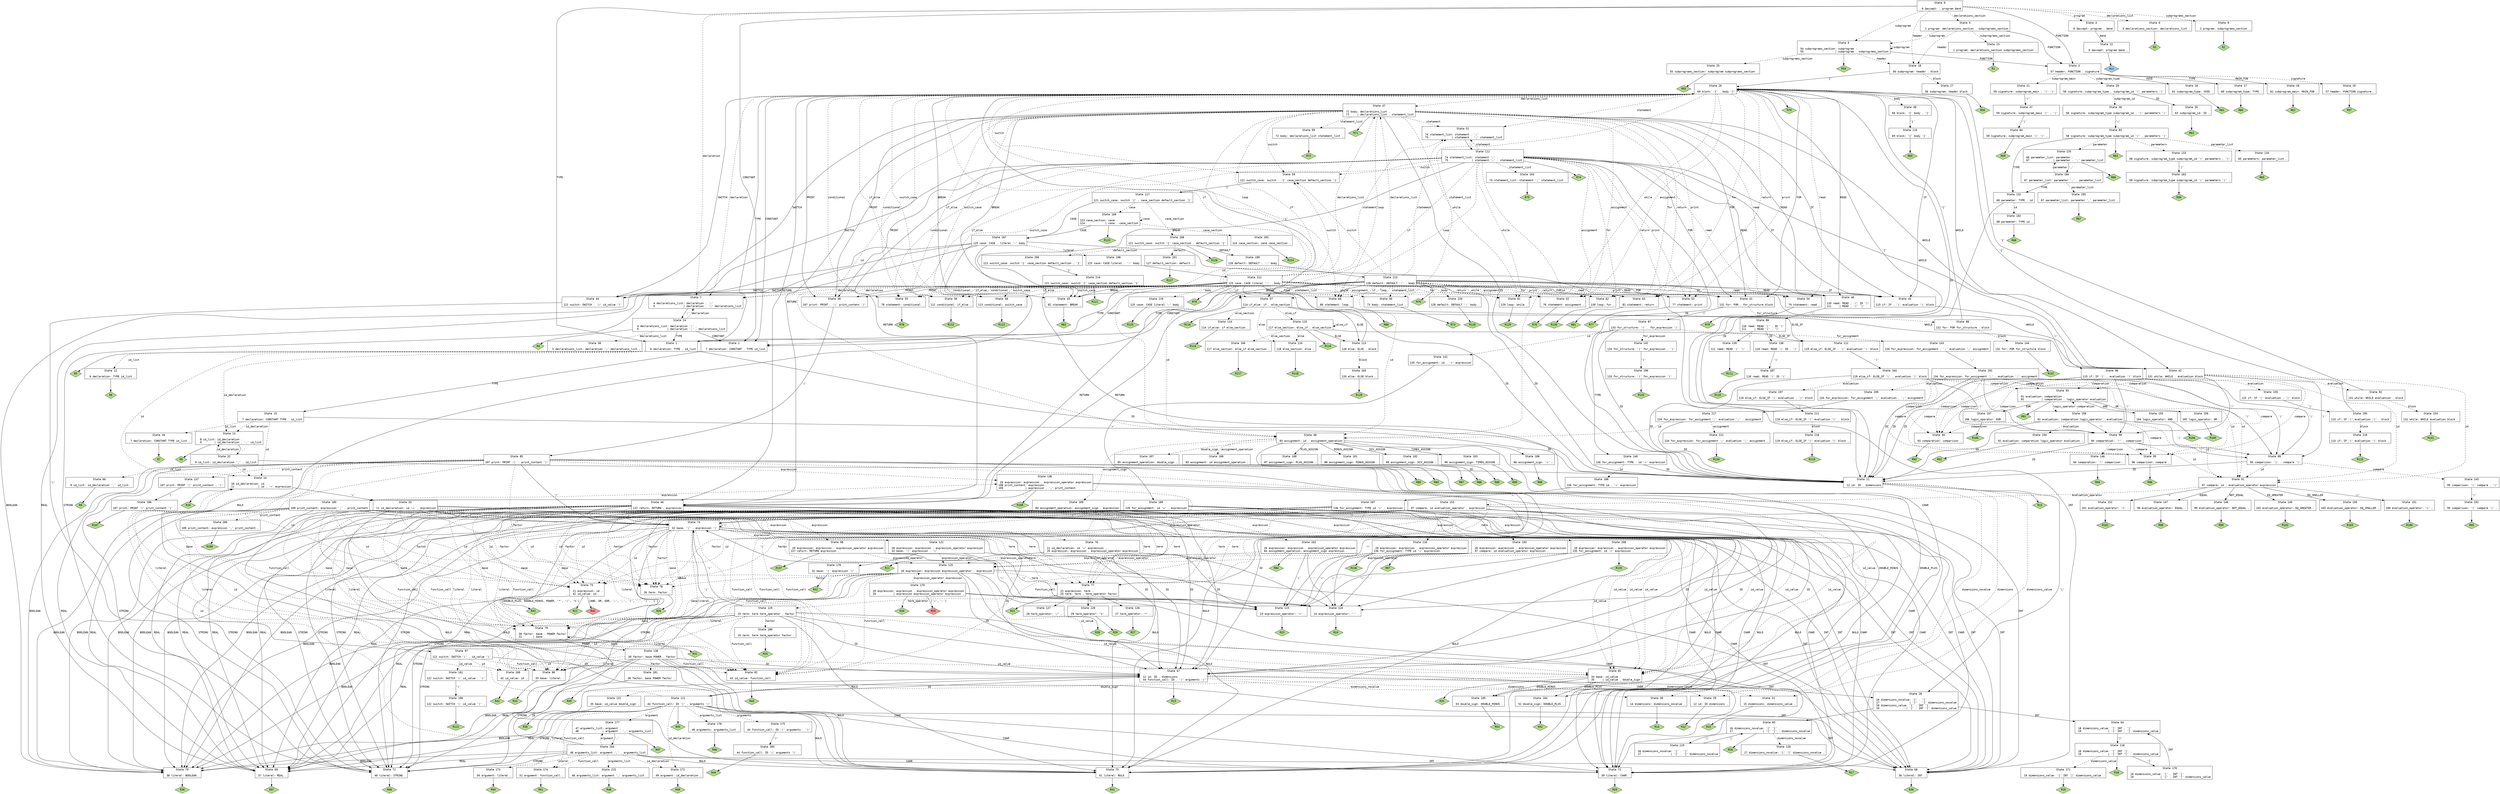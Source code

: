 // Generated by GNU Bison 3.5.1.
// Report bugs to <bug-bison@gnu.org>.
// Home page: <https://www.gnu.org/software/bison/>.

digraph "parser.y"
{
  node [fontname = courier, shape = box, colorscheme = paired6]
  edge [fontname = courier]

  0 [label="State 0\n\l  0 $accept: . program $end\l"]
  0 -> 1 [style=solid label="TYPE"]
  0 -> 2 [style=solid label="CONSTANT"]
  0 -> 3 [style=solid label="FUNCTION"]
  0 -> 4 [style=dashed label="program"]
  0 -> 5 [style=dashed label="declarations_section"]
  0 -> 6 [style=dashed label="declarations_list"]
  0 -> 7 [style=dashed label="declaration"]
  0 -> 8 [style=dashed label="subprograms_section"]
  0 -> 9 [style=dashed label="subprogram"]
  0 -> 10 [style=dashed label="header"]
  1 [label="State 1\n\l  6 declaration: TYPE . id_list\l"]
  1 -> 11 [style=solid label="ID"]
  1 -> 12 [style=dashed label="id_list"]
  1 -> 13 [style=dashed label="id_declaration"]
  1 -> 14 [style=dashed label="id"]
  2 [label="State 2\n\l  7 declaration: CONSTANT . TYPE id_list\l"]
  2 -> 15 [style=solid label="TYPE"]
  3 [label="State 3\n\l 57 header: FUNCTION . signature\l"]
  3 -> 16 [style=solid label="VOID"]
  3 -> 17 [style=solid label="TYPE"]
  3 -> 18 [style=solid label="MAIN_FUN"]
  3 -> 19 [style=dashed label="signature"]
  3 -> 20 [style=dashed label="subprogram_type"]
  3 -> 21 [style=dashed label="subprogram_main"]
  4 [label="State 4\n\l  0 $accept: program . $end\l"]
  4 -> 22 [style=solid label="$end"]
  5 [label="State 5\n\l  1 program: declarations_section . subprograms_section\l"]
  5 -> 3 [style=solid label="FUNCTION"]
  5 -> 23 [style=dashed label="subprograms_section"]
  5 -> 9 [style=dashed label="subprogram"]
  5 -> 10 [style=dashed label="header"]
  6 [label="State 6\n\l  3 declarations_section: declarations_list .\l"]
  6 -> "6R3" [style=solid]
 "6R3" [label="R3", fillcolor=3, shape=diamond, style=filled]
  7 [label="State 7\n\l  4 declarations_list: declaration . ';'\l  5                  | declaration . ';' declarations_list\l"]
  7 -> 24 [style=solid label="';'"]
  8 [label="State 8\n\l  2 program: subprograms_section .\l"]
  8 -> "8R2" [style=solid]
 "8R2" [label="R2", fillcolor=3, shape=diamond, style=filled]
  9 [label="State 9\n\l 54 subprograms_section: subprogram .\l 55                    | subprogram . subprograms_section\l"]
  9 -> 3 [style=solid label="FUNCTION"]
  9 -> 25 [style=dashed label="subprograms_section"]
  9 -> 9 [style=dashed label="subprogram"]
  9 -> 10 [style=dashed label="header"]
  9 -> "9R54" [style=solid]
 "9R54" [label="R54", fillcolor=3, shape=diamond, style=filled]
  10 [label="State 10\n\l 56 subprogram: header . block\l"]
  10 -> 26 [style=solid label="'{'"]
  10 -> 27 [style=dashed label="block"]
  11 [label="State 11\n\l 12 id: ID . dimensions\l"]
  11 -> 28 [style=solid label="'['"]
  11 -> 29 [style=dashed label="dimensions"]
  11 -> 30 [style=dashed label="dimensions_novalue"]
  11 -> 31 [style=dashed label="dimensions_value"]
  11 -> "11R13" [style=solid]
 "11R13" [label="R13", fillcolor=3, shape=diamond, style=filled]
  12 [label="State 12\n\l  6 declaration: TYPE id_list .\l"]
  12 -> "12R6" [style=solid]
 "12R6" [label="R6", fillcolor=3, shape=diamond, style=filled]
  13 [label="State 13\n\l  8 id_list: id_declaration .\l  9        | id_declaration . ',' id_list\l"]
  13 -> 32 [style=solid label="','"]
  13 -> "13R8" [style=solid]
 "13R8" [label="R8", fillcolor=3, shape=diamond, style=filled]
  14 [label="State 14\n\l 10 id_declaration: id .\l 11               | id . '=' expression\l"]
  14 -> 33 [style=solid label="'='"]
  14 -> "14R10" [style=solid]
 "14R10" [label="R10", fillcolor=3, shape=diamond, style=filled]
  15 [label="State 15\n\l  7 declaration: CONSTANT TYPE . id_list\l"]
  15 -> 11 [style=solid label="ID"]
  15 -> 34 [style=dashed label="id_list"]
  15 -> 13 [style=dashed label="id_declaration"]
  15 -> 14 [style=dashed label="id"]
  16 [label="State 16\n\l 61 subprogram_type: VOID .\l"]
  16 -> "16R61" [style=solid]
 "16R61" [label="R61", fillcolor=3, shape=diamond, style=filled]
  17 [label="State 17\n\l 60 subprogram_type: TYPE .\l"]
  17 -> "17R60" [style=solid]
 "17R60" [label="R60", fillcolor=3, shape=diamond, style=filled]
  18 [label="State 18\n\l 62 subprogram_main: MAIN_FUN .\l"]
  18 -> "18R62" [style=solid]
 "18R62" [label="R62", fillcolor=3, shape=diamond, style=filled]
  19 [label="State 19\n\l 57 header: FUNCTION signature .\l"]
  19 -> "19R57" [style=solid]
 "19R57" [label="R57", fillcolor=3, shape=diamond, style=filled]
  20 [label="State 20\n\l 58 signature: subprogram_type . subprogram_id '(' parameters ')'\l"]
  20 -> 35 [style=solid label="ID"]
  20 -> 36 [style=dashed label="subprogram_id"]
  21 [label="State 21\n\l 59 signature: subprogram_main . '(' ')'\l"]
  21 -> 37 [style=solid label="'('"]
  22 [label="State 22\n\l  0 $accept: program $end .\l"]
  22 -> "22R0" [style=solid]
 "22R0" [label="Acc", fillcolor=1, shape=diamond, style=filled]
  23 [label="State 23\n\l  1 program: declarations_section subprograms_section .\l"]
  23 -> "23R1" [style=solid]
 "23R1" [label="R1", fillcolor=3, shape=diamond, style=filled]
  24 [label="State 24\n\l  4 declarations_list: declaration ';' .\l  5                  | declaration ';' . declarations_list\l"]
  24 -> 1 [style=solid label="TYPE"]
  24 -> 2 [style=solid label="CONSTANT"]
  24 -> 38 [style=dashed label="declarations_list"]
  24 -> 7 [style=dashed label="declaration"]
  24 -> "24R4" [style=solid]
 "24R4" [label="R4", fillcolor=3, shape=diamond, style=filled]
  25 [label="State 25\n\l 55 subprograms_section: subprogram subprograms_section .\l"]
  25 -> "25R55" [style=solid]
 "25R55" [label="R55", fillcolor=3, shape=diamond, style=filled]
  26 [label="State 26\n\l 69 block: '{' . body '}'\l"]
  26 -> 11 [style=solid label="ID"]
  26 -> 1 [style=solid label="TYPE"]
  26 -> 39 [style=solid label="PRINT"]
  26 -> 40 [style=solid label="READ"]
  26 -> 2 [style=solid label="CONSTANT"]
  26 -> 41 [style=solid label="FOR"]
  26 -> 42 [style=solid label="WHILE"]
  26 -> 43 [style=solid label="IF"]
  26 -> 44 [style=solid label="SWITCH"]
  26 -> 45 [style=solid label="BREAK"]
  26 -> 46 [style=solid label="RETURN"]
  26 -> 47 [style=dashed label="declarations_list"]
  26 -> 7 [style=dashed label="declaration"]
  26 -> 48 [style=dashed label="id"]
  26 -> 49 [style=dashed label="body"]
  26 -> 50 [style=dashed label="statement_list"]
  26 -> 51 [style=dashed label="statement"]
  26 -> 52 [style=dashed label="assignment"]
  26 -> 53 [style=dashed label="print"]
  26 -> 54 [style=dashed label="read"]
  26 -> 55 [style=dashed label="conditional"]
  26 -> 56 [style=dashed label="if_else"]
  26 -> 57 [style=dashed label="if"]
  26 -> 58 [style=dashed label="switch_case"]
  26 -> 59 [style=dashed label="switch"]
  26 -> 60 [style=dashed label="loop"]
  26 -> 61 [style=dashed label="while"]
  26 -> 62 [style=dashed label="for"]
  26 -> 63 [style=dashed label="return"]
  26 -> "26R70" [style=solid]
 "26R70" [label="R70", fillcolor=3, shape=diamond, style=filled]
  27 [label="State 27\n\l 56 subprogram: header block .\l"]
  27 -> "27R56" [style=solid]
 "27R56" [label="R56", fillcolor=3, shape=diamond, style=filled]
  28 [label="State 28\n\l 16 dimensions_novalue: '[' . ']'\l 17                   | '[' . ']' dimensions_novalue\l 18 dimensions_value: '[' . INT ']'\l 19                 | '[' . INT ']' dimensions_value\l"]
  28 -> 64 [style=solid label="INT"]
  28 -> 65 [style=solid label="']'"]
  29 [label="State 29\n\l 12 id: ID dimensions .\l"]
  29 -> "29R12" [style=solid]
 "29R12" [label="R12", fillcolor=3, shape=diamond, style=filled]
  30 [label="State 30\n\l 14 dimensions: dimensions_novalue .\l"]
  30 -> "30R14" [style=solid]
 "30R14" [label="R14", fillcolor=3, shape=diamond, style=filled]
  31 [label="State 31\n\l 15 dimensions: dimensions_value .\l"]
  31 -> "31R15" [style=solid]
 "31R15" [label="R15", fillcolor=3, shape=diamond, style=filled]
  32 [label="State 32\n\l  9 id_list: id_declaration ',' . id_list\l"]
  32 -> 11 [style=solid label="ID"]
  32 -> 66 [style=dashed label="id_list"]
  32 -> 13 [style=dashed label="id_declaration"]
  32 -> 14 [style=dashed label="id"]
  33 [label="State 33\n\l 11 id_declaration: id '=' . expression\l"]
  33 -> 67 [style=solid label="ID"]
  33 -> 68 [style=solid label="INT"]
  33 -> 69 [style=solid label="REAL"]
  33 -> 70 [style=solid label="BOOLEAN"]
  33 -> 71 [style=solid label="CHAR"]
  33 -> 72 [style=solid label="STRING"]
  33 -> 73 [style=solid label="NULO"]
  33 -> 74 [style=solid label="'('"]
  33 -> 75 [style=dashed label="id"]
  33 -> 76 [style=dashed label="expression"]
  33 -> 77 [style=dashed label="term"]
  33 -> 78 [style=dashed label="factor"]
  33 -> 79 [style=dashed label="base"]
  33 -> 80 [style=dashed label="literal"]
  33 -> 81 [style=dashed label="id_value"]
  33 -> 82 [style=dashed label="function_call"]
  34 [label="State 34\n\l  7 declaration: CONSTANT TYPE id_list .\l"]
  34 -> "34R7" [style=solid]
 "34R7" [label="R7", fillcolor=3, shape=diamond, style=filled]
  35 [label="State 35\n\l 63 subprogram_id: ID .\l"]
  35 -> "35R63" [style=solid]
 "35R63" [label="R63", fillcolor=3, shape=diamond, style=filled]
  36 [label="State 36\n\l 58 signature: subprogram_type subprogram_id . '(' parameters ')'\l"]
  36 -> 83 [style=solid label="'('"]
  37 [label="State 37\n\l 59 signature: subprogram_main '(' . ')'\l"]
  37 -> 84 [style=solid label="')'"]
  38 [label="State 38\n\l  5 declarations_list: declaration ';' declarations_list .\l"]
  38 -> "38R5" [style=solid]
 "38R5" [label="R5", fillcolor=3, shape=diamond, style=filled]
  39 [label="State 39\n\l107 print: PRINT . '(' print_content ')'\l"]
  39 -> 85 [style=solid label="'('"]
  40 [label="State 40\n\l110 read: READ . '(' ID ')'\l111     | READ . '(' ')'\l"]
  40 -> 86 [style=solid label="'('"]
  41 [label="State 41\n\l132 for: FOR . for_structure block\l"]
  41 -> 87 [style=solid label="'('"]
  41 -> 88 [style=dashed label="for_structure"]
  42 [label="State 42\n\l131 while: WHILE . evaluation block\l"]
  42 -> 11 [style=solid label="ID"]
  42 -> 89 [style=solid label="'('"]
  42 -> 90 [style=solid label="'!'"]
  42 -> 91 [style=dashed label="id"]
  42 -> 92 [style=dashed label="evaluation"]
  42 -> 93 [style=dashed label="comparation"]
  42 -> 94 [style=dashed label="comparison"]
  42 -> 95 [style=dashed label="compare"]
  43 [label="State 43\n\l115 if: IF . '(' evaluation ')' block\l"]
  43 -> 96 [style=solid label="'('"]
  44 [label="State 44\n\l122 switch: SWITCH . '(' id_value ')'\l"]
  44 -> 97 [style=solid label="'('"]
  45 [label="State 45\n\l 82 statement: BREAK .\l"]
  45 -> "45R82" [style=solid]
 "45R82" [label="R82", fillcolor=3, shape=diamond, style=filled]
  46 [label="State 46\n\l137 return: RETURN . expression\l"]
  46 -> 67 [style=solid label="ID"]
  46 -> 68 [style=solid label="INT"]
  46 -> 69 [style=solid label="REAL"]
  46 -> 70 [style=solid label="BOOLEAN"]
  46 -> 71 [style=solid label="CHAR"]
  46 -> 72 [style=solid label="STRING"]
  46 -> 73 [style=solid label="NULO"]
  46 -> 74 [style=solid label="'('"]
  46 -> 75 [style=dashed label="id"]
  46 -> 98 [style=dashed label="expression"]
  46 -> 77 [style=dashed label="term"]
  46 -> 78 [style=dashed label="factor"]
  46 -> 79 [style=dashed label="base"]
  46 -> 80 [style=dashed label="literal"]
  46 -> 81 [style=dashed label="id_value"]
  46 -> 82 [style=dashed label="function_call"]
  47 [label="State 47\n\l 71 body: declarations_list .\l 72     | declarations_list . statement_list\l"]
  47 -> 11 [style=solid label="ID"]
  47 -> 39 [style=solid label="PRINT"]
  47 -> 40 [style=solid label="READ"]
  47 -> 41 [style=solid label="FOR"]
  47 -> 42 [style=solid label="WHILE"]
  47 -> 43 [style=solid label="IF"]
  47 -> 44 [style=solid label="SWITCH"]
  47 -> 45 [style=solid label="BREAK"]
  47 -> 46 [style=solid label="RETURN"]
  47 -> 48 [style=dashed label="id"]
  47 -> 99 [style=dashed label="statement_list"]
  47 -> 51 [style=dashed label="statement"]
  47 -> 52 [style=dashed label="assignment"]
  47 -> 53 [style=dashed label="print"]
  47 -> 54 [style=dashed label="read"]
  47 -> 55 [style=dashed label="conditional"]
  47 -> 56 [style=dashed label="if_else"]
  47 -> 57 [style=dashed label="if"]
  47 -> 58 [style=dashed label="switch_case"]
  47 -> 59 [style=dashed label="switch"]
  47 -> 60 [style=dashed label="loop"]
  47 -> 61 [style=dashed label="while"]
  47 -> 62 [style=dashed label="for"]
  47 -> 63 [style=dashed label="return"]
  47 -> "47R71" [style=solid]
 "47R71" [label="R71", fillcolor=3, shape=diamond, style=filled]
  48 [label="State 48\n\l 83 assignment: id . assignment_operation\l"]
  48 -> 100 [style=solid label="PLUS_ASSIGN"]
  48 -> 101 [style=solid label="MINUS_ASSIGN"]
  48 -> 102 [style=solid label="DIV_ASSIGN"]
  48 -> 103 [style=solid label="TIMES_ASSIGN"]
  48 -> 104 [style=solid label="DOUBLE_PLUS"]
  48 -> 105 [style=solid label="DOUBLE_MINUS"]
  48 -> 106 [style=solid label="'='"]
  48 -> 107 [style=dashed label="double_sign"]
  48 -> 108 [style=dashed label="assignment_operation"]
  48 -> 109 [style=dashed label="assignment_sign"]
  49 [label="State 49\n\l 69 block: '{' body . '}'\l"]
  49 -> 110 [style=solid label="'}'"]
  50 [label="State 50\n\l 73 body: statement_list .\l"]
  50 -> "50R73" [style=solid]
 "50R73" [label="R73", fillcolor=3, shape=diamond, style=filled]
  51 [label="State 51\n\l 74 statement_list: statement . ';'\l 75               | statement . ';' statement_list\l"]
  51 -> 111 [style=solid label="';'"]
  52 [label="State 52\n\l 76 statement: assignment .\l"]
  52 -> "52R76" [style=solid]
 "52R76" [label="R76", fillcolor=3, shape=diamond, style=filled]
  53 [label="State 53\n\l 77 statement: print .\l"]
  53 -> "53R77" [style=solid]
 "53R77" [label="R77", fillcolor=3, shape=diamond, style=filled]
  54 [label="State 54\n\l 79 statement: read .\l"]
  54 -> "54R79" [style=solid]
 "54R79" [label="R79", fillcolor=3, shape=diamond, style=filled]
  55 [label="State 55\n\l 78 statement: conditional .\l"]
  55 -> "55R78" [style=solid]
 "55R78" [label="R78", fillcolor=3, shape=diamond, style=filled]
  56 [label="State 56\n\l112 conditional: if_else .\l"]
  56 -> "56R112" [style=solid]
 "56R112" [label="R112", fillcolor=3, shape=diamond, style=filled]
  57 [label="State 57\n\l114 if_else: if . else_section\l"]
  57 -> 112 [style=solid label="ELSE_IF"]
  57 -> 113 [style=solid label="ELSE"]
  57 -> 114 [style=dashed label="else_section"]
  57 -> 115 [style=dashed label="else_if"]
  57 -> 116 [style=dashed label="else"]
  57 -> "57R116" [style=solid]
 "57R116" [label="R116", fillcolor=3, shape=diamond, style=filled]
  58 [label="State 58\n\l113 conditional: switch_case .\l"]
  58 -> "58R113" [style=solid]
 "58R113" [label="R113", fillcolor=3, shape=diamond, style=filled]
  59 [label="State 59\n\l121 switch_case: switch . '{' case_section default_section '}'\l"]
  59 -> 117 [style=solid label="'{'"]
  60 [label="State 60\n\l 80 statement: loop .\l"]
  60 -> "60R80" [style=solid]
 "60R80" [label="R80", fillcolor=3, shape=diamond, style=filled]
  61 [label="State 61\n\l129 loop: while .\l"]
  61 -> "61R129" [style=solid]
 "61R129" [label="R129", fillcolor=3, shape=diamond, style=filled]
  62 [label="State 62\n\l130 loop: for .\l"]
  62 -> "62R130" [style=solid]
 "62R130" [label="R130", fillcolor=3, shape=diamond, style=filled]
  63 [label="State 63\n\l 81 statement: return .\l"]
  63 -> "63R81" [style=solid]
 "63R81" [label="R81", fillcolor=3, shape=diamond, style=filled]
  64 [label="State 64\n\l 18 dimensions_value: '[' INT . ']'\l 19                 | '[' INT . ']' dimensions_value\l"]
  64 -> 118 [style=solid label="']'"]
  65 [label="State 65\n\l 16 dimensions_novalue: '[' ']' .\l 17                   | '[' ']' . dimensions_novalue\l"]
  65 -> 119 [style=solid label="'['"]
  65 -> 120 [style=dashed label="dimensions_novalue"]
  65 -> "65R16" [style=solid]
 "65R16" [label="R16", fillcolor=3, shape=diamond, style=filled]
  66 [label="State 66\n\l  9 id_list: id_declaration ',' id_list .\l"]
  66 -> "66R9" [style=solid]
 "66R9" [label="R9", fillcolor=3, shape=diamond, style=filled]
  67 [label="State 67\n\l 12 id: ID . dimensions\l 44 function_call: ID . '(' arguments ')'\l"]
  67 -> 28 [style=solid label="'['"]
  67 -> 121 [style=solid label="'('"]
  67 -> 29 [style=dashed label="dimensions"]
  67 -> 30 [style=dashed label="dimensions_novalue"]
  67 -> 31 [style=dashed label="dimensions_value"]
  67 -> "67R13" [style=solid]
 "67R13" [label="R13", fillcolor=3, shape=diamond, style=filled]
  68 [label="State 68\n\l 36 literal: INT .\l"]
  68 -> "68R36" [style=solid]
 "68R36" [label="R36", fillcolor=3, shape=diamond, style=filled]
  69 [label="State 69\n\l 37 literal: REAL .\l"]
  69 -> "69R37" [style=solid]
 "69R37" [label="R37", fillcolor=3, shape=diamond, style=filled]
  70 [label="State 70\n\l 38 literal: BOOLEAN .\l"]
  70 -> "70R38" [style=solid]
 "70R38" [label="R38", fillcolor=3, shape=diamond, style=filled]
  71 [label="State 71\n\l 39 literal: CHAR .\l"]
  71 -> "71R39" [style=solid]
 "71R39" [label="R39", fillcolor=3, shape=diamond, style=filled]
  72 [label="State 72\n\l 40 literal: STRING .\l"]
  72 -> "72R40" [style=solid]
 "72R40" [label="R40", fillcolor=3, shape=diamond, style=filled]
  73 [label="State 73\n\l 41 literal: NULO .\l"]
  73 -> "73R41" [style=solid]
 "73R41" [label="R41", fillcolor=3, shape=diamond, style=filled]
  74 [label="State 74\n\l 32 base: '(' . expression ')'\l"]
  74 -> 67 [style=solid label="ID"]
  74 -> 68 [style=solid label="INT"]
  74 -> 69 [style=solid label="REAL"]
  74 -> 70 [style=solid label="BOOLEAN"]
  74 -> 71 [style=solid label="CHAR"]
  74 -> 72 [style=solid label="STRING"]
  74 -> 73 [style=solid label="NULO"]
  74 -> 74 [style=solid label="'('"]
  74 -> 75 [style=dashed label="id"]
  74 -> 122 [style=dashed label="expression"]
  74 -> 77 [style=dashed label="term"]
  74 -> 78 [style=dashed label="factor"]
  74 -> 79 [style=dashed label="base"]
  74 -> 80 [style=dashed label="literal"]
  74 -> 81 [style=dashed label="id_value"]
  74 -> 82 [style=dashed label="function_call"]
  75 [label="State 75\n\l 21 expression: id .\l 42 id_value: id .\l"]
  75 -> "75R21" [style=solid]
 "75R21" [label="R21", fillcolor=3, shape=diamond, style=filled]
  75 -> "75R42d" [label="[AND, OR, EOR, ';', ',', '+', '-', ')', '{']", style=solid]
 "75R42d" [label="R42", fillcolor=5, shape=diamond, style=filled]
  75 -> "75R42" [label="[DOUBLE_PLUS, DOUBLE_MINUS, POWER, '*', '/', '%']", style=solid]
 "75R42" [label="R42", fillcolor=3, shape=diamond, style=filled]
  76 [label="State 76\n\l 11 id_declaration: id '=' expression .\l 20 expression: expression . expression_operator expression\l"]
  76 -> 123 [style=solid label="'+'"]
  76 -> 124 [style=solid label="'-'"]
  76 -> 125 [style=dashed label="expression_operator"]
  76 -> "76R11" [style=solid]
 "76R11" [label="R11", fillcolor=3, shape=diamond, style=filled]
  77 [label="State 77\n\l 22 expression: term .\l 25 term: term . term_operator factor\l"]
  77 -> 126 [style=solid label="'*'"]
  77 -> 127 [style=solid label="'/'"]
  77 -> 128 [style=solid label="'%'"]
  77 -> 129 [style=dashed label="term_operator"]
  77 -> "77R22" [style=solid]
 "77R22" [label="R22", fillcolor=3, shape=diamond, style=filled]
  78 [label="State 78\n\l 26 term: factor .\l"]
  78 -> "78R26" [style=solid]
 "78R26" [label="R26", fillcolor=3, shape=diamond, style=filled]
  79 [label="State 79\n\l 30 factor: base . POWER factor\l 31       | base .\l"]
  79 -> 130 [style=solid label="POWER"]
  79 -> "79R31" [style=solid]
 "79R31" [label="R31", fillcolor=3, shape=diamond, style=filled]
  80 [label="State 80\n\l 33 base: literal .\l"]
  80 -> "80R33" [style=solid]
 "80R33" [label="R33", fillcolor=3, shape=diamond, style=filled]
  81 [label="State 81\n\l 34 base: id_value .\l 35     | id_value . double_sign\l"]
  81 -> 104 [style=solid label="DOUBLE_PLUS"]
  81 -> 105 [style=solid label="DOUBLE_MINUS"]
  81 -> 131 [style=dashed label="double_sign"]
  81 -> "81R34" [style=solid]
 "81R34" [label="R34", fillcolor=3, shape=diamond, style=filled]
  82 [label="State 82\n\l 43 id_value: function_call .\l"]
  82 -> "82R43" [style=solid]
 "82R43" [label="R43", fillcolor=3, shape=diamond, style=filled]
  83 [label="State 83\n\l 58 signature: subprogram_type subprogram_id '(' . parameters ')'\l"]
  83 -> 132 [style=solid label="TYPE"]
  83 -> 133 [style=dashed label="parameters"]
  83 -> 134 [style=dashed label="parameter_list"]
  83 -> 135 [style=dashed label="parameter"]
  83 -> "83R64" [style=solid]
 "83R64" [label="R64", fillcolor=3, shape=diamond, style=filled]
  84 [label="State 84\n\l 59 signature: subprogram_main '(' ')' .\l"]
  84 -> "84R59" [style=solid]
 "84R59" [label="R59", fillcolor=3, shape=diamond, style=filled]
  85 [label="State 85\n\l107 print: PRINT '(' . print_content ')'\l"]
  85 -> 67 [style=solid label="ID"]
  85 -> 68 [style=solid label="INT"]
  85 -> 69 [style=solid label="REAL"]
  85 -> 70 [style=solid label="BOOLEAN"]
  85 -> 71 [style=solid label="CHAR"]
  85 -> 72 [style=solid label="STRING"]
  85 -> 73 [style=solid label="NULO"]
  85 -> 74 [style=solid label="'('"]
  85 -> 75 [style=dashed label="id"]
  85 -> 136 [style=dashed label="expression"]
  85 -> 77 [style=dashed label="term"]
  85 -> 78 [style=dashed label="factor"]
  85 -> 79 [style=dashed label="base"]
  85 -> 80 [style=dashed label="literal"]
  85 -> 81 [style=dashed label="id_value"]
  85 -> 82 [style=dashed label="function_call"]
  85 -> 137 [style=dashed label="print_content"]
  86 [label="State 86\n\l110 read: READ '(' . ID ')'\l111     | READ '(' . ')'\l"]
  86 -> 138 [style=solid label="ID"]
  86 -> 139 [style=solid label="')'"]
  87 [label="State 87\n\l133 for_structure: '(' . for_expression ')'\l"]
  87 -> 11 [style=solid label="ID"]
  87 -> 140 [style=solid label="TYPE"]
  87 -> 141 [style=dashed label="id"]
  87 -> 142 [style=dashed label="for_expression"]
  87 -> 143 [style=dashed label="for_assignment"]
  88 [label="State 88\n\l132 for: FOR for_structure . block\l"]
  88 -> 26 [style=solid label="'{'"]
  88 -> 144 [style=dashed label="block"]
  89 [label="State 89\n\l 95 comparison: '(' . compare ')'\l"]
  89 -> 11 [style=solid label="ID"]
  89 -> 91 [style=dashed label="id"]
  89 -> 145 [style=dashed label="compare"]
  90 [label="State 90\n\l 94 comparation: '!' . comparison\l"]
  90 -> 11 [style=solid label="ID"]
  90 -> 89 [style=solid label="'('"]
  90 -> 91 [style=dashed label="id"]
  90 -> 146 [style=dashed label="comparison"]
  90 -> 95 [style=dashed label="compare"]
  91 [label="State 91\n\l 97 compare: id . evaluation_operator expression\l"]
  91 -> 147 [style=solid label="EQUAL"]
  91 -> 148 [style=solid label="NOT_EQUAL"]
  91 -> 149 [style=solid label="EQ_GREATER"]
  91 -> 150 [style=solid label="EQ_SMALLER"]
  91 -> 151 [style=solid label="'>'"]
  91 -> 152 [style=solid label="'<'"]
  91 -> 153 [style=dashed label="evaluation_operator"]
  92 [label="State 92\n\l131 while: WHILE evaluation . block\l"]
  92 -> 26 [style=solid label="'{'"]
  92 -> 154 [style=dashed label="block"]
  93 [label="State 93\n\l 91 evaluation: comparation .\l 92           | comparation . logic_operator evaluation\l"]
  93 -> 155 [style=solid label="AND"]
  93 -> 156 [style=solid label="OR"]
  93 -> 157 [style=solid label="EOR"]
  93 -> 158 [style=dashed label="logic_operator"]
  93 -> "93R91" [style=solid]
 "93R91" [label="R91", fillcolor=3, shape=diamond, style=filled]
  94 [label="State 94\n\l 93 comparation: comparison .\l"]
  94 -> "94R93" [style=solid]
 "94R93" [label="R93", fillcolor=3, shape=diamond, style=filled]
  95 [label="State 95\n\l 96 comparison: compare .\l"]
  95 -> "95R96" [style=solid]
 "95R96" [label="R96", fillcolor=3, shape=diamond, style=filled]
  96 [label="State 96\n\l115 if: IF '(' . evaluation ')' block\l"]
  96 -> 11 [style=solid label="ID"]
  96 -> 89 [style=solid label="'('"]
  96 -> 90 [style=solid label="'!'"]
  96 -> 91 [style=dashed label="id"]
  96 -> 159 [style=dashed label="evaluation"]
  96 -> 93 [style=dashed label="comparation"]
  96 -> 94 [style=dashed label="comparison"]
  96 -> 95 [style=dashed label="compare"]
  97 [label="State 97\n\l122 switch: SWITCH '(' . id_value ')'\l"]
  97 -> 67 [style=solid label="ID"]
  97 -> 160 [style=dashed label="id"]
  97 -> 161 [style=dashed label="id_value"]
  97 -> 82 [style=dashed label="function_call"]
  98 [label="State 98\n\l 20 expression: expression . expression_operator expression\l137 return: RETURN expression .\l"]
  98 -> 123 [style=solid label="'+'"]
  98 -> 124 [style=solid label="'-'"]
  98 -> 125 [style=dashed label="expression_operator"]
  98 -> "98R137" [style=solid]
 "98R137" [label="R137", fillcolor=3, shape=diamond, style=filled]
  99 [label="State 99\n\l 72 body: declarations_list statement_list .\l"]
  99 -> "99R72" [style=solid]
 "99R72" [label="R72", fillcolor=3, shape=diamond, style=filled]
  100 [label="State 100\n\l 87 assignment_sign: PLUS_ASSIGN .\l"]
  100 -> "100R87" [style=solid]
 "100R87" [label="R87", fillcolor=3, shape=diamond, style=filled]
  101 [label="State 101\n\l 88 assignment_sign: MINUS_ASSIGN .\l"]
  101 -> "101R88" [style=solid]
 "101R88" [label="R88", fillcolor=3, shape=diamond, style=filled]
  102 [label="State 102\n\l 89 assignment_sign: DIV_ASSIGN .\l"]
  102 -> "102R89" [style=solid]
 "102R89" [label="R89", fillcolor=3, shape=diamond, style=filled]
  103 [label="State 103\n\l 90 assignment_sign: TIMES_ASSIGN .\l"]
  103 -> "103R90" [style=solid]
 "103R90" [label="R90", fillcolor=3, shape=diamond, style=filled]
  104 [label="State 104\n\l 52 double_sign: DOUBLE_PLUS .\l"]
  104 -> "104R52" [style=solid]
 "104R52" [label="R52", fillcolor=3, shape=diamond, style=filled]
  105 [label="State 105\n\l 53 double_sign: DOUBLE_MINUS .\l"]
  105 -> "105R53" [style=solid]
 "105R53" [label="R53", fillcolor=3, shape=diamond, style=filled]
  106 [label="State 106\n\l 86 assignment_sign: '=' .\l"]
  106 -> "106R86" [style=solid]
 "106R86" [label="R86", fillcolor=3, shape=diamond, style=filled]
  107 [label="State 107\n\l 85 assignment_operation: double_sign .\l"]
  107 -> "107R85" [style=solid]
 "107R85" [label="R85", fillcolor=3, shape=diamond, style=filled]
  108 [label="State 108\n\l 83 assignment: id assignment_operation .\l"]
  108 -> "108R83" [style=solid]
 "108R83" [label="R83", fillcolor=3, shape=diamond, style=filled]
  109 [label="State 109\n\l 84 assignment_operation: assignment_sign . expression\l"]
  109 -> 67 [style=solid label="ID"]
  109 -> 68 [style=solid label="INT"]
  109 -> 69 [style=solid label="REAL"]
  109 -> 70 [style=solid label="BOOLEAN"]
  109 -> 71 [style=solid label="CHAR"]
  109 -> 72 [style=solid label="STRING"]
  109 -> 73 [style=solid label="NULO"]
  109 -> 74 [style=solid label="'('"]
  109 -> 75 [style=dashed label="id"]
  109 -> 162 [style=dashed label="expression"]
  109 -> 77 [style=dashed label="term"]
  109 -> 78 [style=dashed label="factor"]
  109 -> 79 [style=dashed label="base"]
  109 -> 80 [style=dashed label="literal"]
  109 -> 81 [style=dashed label="id_value"]
  109 -> 82 [style=dashed label="function_call"]
  110 [label="State 110\n\l 69 block: '{' body '}' .\l"]
  110 -> "110R69" [style=solid]
 "110R69" [label="R69", fillcolor=3, shape=diamond, style=filled]
  111 [label="State 111\n\l 74 statement_list: statement ';' .\l 75               | statement ';' . statement_list\l"]
  111 -> 11 [style=solid label="ID"]
  111 -> 39 [style=solid label="PRINT"]
  111 -> 40 [style=solid label="READ"]
  111 -> 41 [style=solid label="FOR"]
  111 -> 42 [style=solid label="WHILE"]
  111 -> 43 [style=solid label="IF"]
  111 -> 44 [style=solid label="SWITCH"]
  111 -> 45 [style=solid label="BREAK"]
  111 -> 46 [style=solid label="RETURN"]
  111 -> 48 [style=dashed label="id"]
  111 -> 163 [style=dashed label="statement_list"]
  111 -> 51 [style=dashed label="statement"]
  111 -> 52 [style=dashed label="assignment"]
  111 -> 53 [style=dashed label="print"]
  111 -> 54 [style=dashed label="read"]
  111 -> 55 [style=dashed label="conditional"]
  111 -> 56 [style=dashed label="if_else"]
  111 -> 57 [style=dashed label="if"]
  111 -> 58 [style=dashed label="switch_case"]
  111 -> 59 [style=dashed label="switch"]
  111 -> 60 [style=dashed label="loop"]
  111 -> 61 [style=dashed label="while"]
  111 -> 62 [style=dashed label="for"]
  111 -> 63 [style=dashed label="return"]
  111 -> "111R74" [style=solid]
 "111R74" [label="R74", fillcolor=3, shape=diamond, style=filled]
  112 [label="State 112\n\l119 else_if: ELSE_IF . '(' evaluation ')' block\l"]
  112 -> 164 [style=solid label="'('"]
  113 [label="State 113\n\l120 else: ELSE . block\l"]
  113 -> 26 [style=solid label="'{'"]
  113 -> 165 [style=dashed label="block"]
  114 [label="State 114\n\l114 if_else: if else_section .\l"]
  114 -> "114R114" [style=solid]
 "114R114" [label="R114", fillcolor=3, shape=diamond, style=filled]
  115 [label="State 115\n\l117 else_section: else_if . else_section\l"]
  115 -> 112 [style=solid label="ELSE_IF"]
  115 -> 113 [style=solid label="ELSE"]
  115 -> 166 [style=dashed label="else_section"]
  115 -> 115 [style=dashed label="else_if"]
  115 -> 116 [style=dashed label="else"]
  115 -> "115R116" [style=solid]
 "115R116" [label="R116", fillcolor=3, shape=diamond, style=filled]
  116 [label="State 116\n\l118 else_section: else .\l"]
  116 -> "116R118" [style=solid]
 "116R118" [label="R118", fillcolor=3, shape=diamond, style=filled]
  117 [label="State 117\n\l121 switch_case: switch '{' . case_section default_section '}'\l"]
  117 -> 167 [style=solid label="CASE"]
  117 -> 168 [style=dashed label="case_section"]
  117 -> 169 [style=dashed label="case"]
  118 [label="State 118\n\l 18 dimensions_value: '[' INT ']' .\l 19                 | '[' INT ']' . dimensions_value\l"]
  118 -> 170 [style=solid label="'['"]
  118 -> 171 [style=dashed label="dimensions_value"]
  118 -> "118R18" [style=solid]
 "118R18" [label="R18", fillcolor=3, shape=diamond, style=filled]
  119 [label="State 119\n\l 16 dimensions_novalue: '[' . ']'\l 17                   | '[' . ']' dimensions_novalue\l"]
  119 -> 65 [style=solid label="']'"]
  120 [label="State 120\n\l 17 dimensions_novalue: '[' ']' dimensions_novalue .\l"]
  120 -> "120R17" [style=solid]
 "120R17" [label="R17", fillcolor=3, shape=diamond, style=filled]
  121 [label="State 121\n\l 44 function_call: ID '(' . arguments ')'\l"]
  121 -> 67 [style=solid label="ID"]
  121 -> 68 [style=solid label="INT"]
  121 -> 69 [style=solid label="REAL"]
  121 -> 70 [style=solid label="BOOLEAN"]
  121 -> 71 [style=solid label="CHAR"]
  121 -> 72 [style=solid label="STRING"]
  121 -> 73 [style=solid label="NULO"]
  121 -> 172 [style=dashed label="id_declaration"]
  121 -> 14 [style=dashed label="id"]
  121 -> 173 [style=dashed label="literal"]
  121 -> 174 [style=dashed label="function_call"]
  121 -> 175 [style=dashed label="arguments"]
  121 -> 176 [style=dashed label="arguments_list"]
  121 -> 177 [style=dashed label="argument"]
  121 -> "121R45" [style=solid]
 "121R45" [label="R45", fillcolor=3, shape=diamond, style=filled]
  122 [label="State 122\n\l 20 expression: expression . expression_operator expression\l 32 base: '(' expression . ')'\l"]
  122 -> 123 [style=solid label="'+'"]
  122 -> 124 [style=solid label="'-'"]
  122 -> 178 [style=solid label="')'"]
  122 -> 125 [style=dashed label="expression_operator"]
  123 [label="State 123\n\l 23 expression_operator: '+' .\l"]
  123 -> "123R23" [style=solid]
 "123R23" [label="R23", fillcolor=3, shape=diamond, style=filled]
  124 [label="State 124\n\l 24 expression_operator: '-' .\l"]
  124 -> "124R24" [style=solid]
 "124R24" [label="R24", fillcolor=3, shape=diamond, style=filled]
  125 [label="State 125\n\l 20 expression: expression expression_operator . expression\l"]
  125 -> 67 [style=solid label="ID"]
  125 -> 68 [style=solid label="INT"]
  125 -> 69 [style=solid label="REAL"]
  125 -> 70 [style=solid label="BOOLEAN"]
  125 -> 71 [style=solid label="CHAR"]
  125 -> 72 [style=solid label="STRING"]
  125 -> 73 [style=solid label="NULO"]
  125 -> 74 [style=solid label="'('"]
  125 -> 75 [style=dashed label="id"]
  125 -> 179 [style=dashed label="expression"]
  125 -> 77 [style=dashed label="term"]
  125 -> 78 [style=dashed label="factor"]
  125 -> 79 [style=dashed label="base"]
  125 -> 80 [style=dashed label="literal"]
  125 -> 81 [style=dashed label="id_value"]
  125 -> 82 [style=dashed label="function_call"]
  126 [label="State 126\n\l 27 term_operator: '*' .\l"]
  126 -> "126R27" [style=solid]
 "126R27" [label="R27", fillcolor=3, shape=diamond, style=filled]
  127 [label="State 127\n\l 28 term_operator: '/' .\l"]
  127 -> "127R28" [style=solid]
 "127R28" [label="R28", fillcolor=3, shape=diamond, style=filled]
  128 [label="State 128\n\l 29 term_operator: '%' .\l"]
  128 -> "128R29" [style=solid]
 "128R29" [label="R29", fillcolor=3, shape=diamond, style=filled]
  129 [label="State 129\n\l 25 term: term term_operator . factor\l"]
  129 -> 67 [style=solid label="ID"]
  129 -> 68 [style=solid label="INT"]
  129 -> 69 [style=solid label="REAL"]
  129 -> 70 [style=solid label="BOOLEAN"]
  129 -> 71 [style=solid label="CHAR"]
  129 -> 72 [style=solid label="STRING"]
  129 -> 73 [style=solid label="NULO"]
  129 -> 74 [style=solid label="'('"]
  129 -> 160 [style=dashed label="id"]
  129 -> 180 [style=dashed label="factor"]
  129 -> 79 [style=dashed label="base"]
  129 -> 80 [style=dashed label="literal"]
  129 -> 81 [style=dashed label="id_value"]
  129 -> 82 [style=dashed label="function_call"]
  130 [label="State 130\n\l 30 factor: base POWER . factor\l"]
  130 -> 67 [style=solid label="ID"]
  130 -> 68 [style=solid label="INT"]
  130 -> 69 [style=solid label="REAL"]
  130 -> 70 [style=solid label="BOOLEAN"]
  130 -> 71 [style=solid label="CHAR"]
  130 -> 72 [style=solid label="STRING"]
  130 -> 73 [style=solid label="NULO"]
  130 -> 74 [style=solid label="'('"]
  130 -> 160 [style=dashed label="id"]
  130 -> 181 [style=dashed label="factor"]
  130 -> 79 [style=dashed label="base"]
  130 -> 80 [style=dashed label="literal"]
  130 -> 81 [style=dashed label="id_value"]
  130 -> 82 [style=dashed label="function_call"]
  131 [label="State 131\n\l 35 base: id_value double_sign .\l"]
  131 -> "131R35" [style=solid]
 "131R35" [label="R35", fillcolor=3, shape=diamond, style=filled]
  132 [label="State 132\n\l 68 parameter: TYPE . id\l"]
  132 -> 11 [style=solid label="ID"]
  132 -> 182 [style=dashed label="id"]
  133 [label="State 133\n\l 58 signature: subprogram_type subprogram_id '(' parameters . ')'\l"]
  133 -> 183 [style=solid label="')'"]
  134 [label="State 134\n\l 65 parameters: parameter_list .\l"]
  134 -> "134R65" [style=solid]
 "134R65" [label="R65", fillcolor=3, shape=diamond, style=filled]
  135 [label="State 135\n\l 66 parameter_list: parameter .\l 67               | parameter . ',' parameter_list\l"]
  135 -> 184 [style=solid label="','"]
  135 -> "135R66" [style=solid]
 "135R66" [label="R66", fillcolor=3, shape=diamond, style=filled]
  136 [label="State 136\n\l 20 expression: expression . expression_operator expression\l108 print_content: expression .\l109              | expression . ',' print_content\l"]
  136 -> 185 [style=solid label="','"]
  136 -> 123 [style=solid label="'+'"]
  136 -> 124 [style=solid label="'-'"]
  136 -> 125 [style=dashed label="expression_operator"]
  136 -> "136R108" [style=solid]
 "136R108" [label="R108", fillcolor=3, shape=diamond, style=filled]
  137 [label="State 137\n\l107 print: PRINT '(' print_content . ')'\l"]
  137 -> 186 [style=solid label="')'"]
  138 [label="State 138\n\l110 read: READ '(' ID . ')'\l"]
  138 -> 187 [style=solid label="')'"]
  139 [label="State 139\n\l111 read: READ '(' ')' .\l"]
  139 -> "139R111" [style=solid]
 "139R111" [label="R111", fillcolor=3, shape=diamond, style=filled]
  140 [label="State 140\n\l136 for_assignment: TYPE . id '=' expression\l"]
  140 -> 11 [style=solid label="ID"]
  140 -> 188 [style=dashed label="id"]
  141 [label="State 141\n\l135 for_assignment: id . '=' expression\l"]
  141 -> 189 [style=solid label="'='"]
  142 [label="State 142\n\l133 for_structure: '(' for_expression . ')'\l"]
  142 -> 190 [style=solid label="')'"]
  143 [label="State 143\n\l134 for_expression: for_assignment . ';' evaluation ';' assignment\l"]
  143 -> 191 [style=solid label="';'"]
  144 [label="State 144\n\l132 for: FOR for_structure block .\l"]
  144 -> "144R132" [style=solid]
 "144R132" [label="R132", fillcolor=3, shape=diamond, style=filled]
  145 [label="State 145\n\l 95 comparison: '(' compare . ')'\l"]
  145 -> 192 [style=solid label="')'"]
  146 [label="State 146\n\l 94 comparation: '!' comparison .\l"]
  146 -> "146R94" [style=solid]
 "146R94" [label="R94", fillcolor=3, shape=diamond, style=filled]
  147 [label="State 147\n\l 98 evaluation_operator: EQUAL .\l"]
  147 -> "147R98" [style=solid]
 "147R98" [label="R98", fillcolor=3, shape=diamond, style=filled]
  148 [label="State 148\n\l 99 evaluation_operator: NOT_EQUAL .\l"]
  148 -> "148R99" [style=solid]
 "148R99" [label="R99", fillcolor=3, shape=diamond, style=filled]
  149 [label="State 149\n\l102 evaluation_operator: EQ_GREATER .\l"]
  149 -> "149R102" [style=solid]
 "149R102" [label="R102", fillcolor=3, shape=diamond, style=filled]
  150 [label="State 150\n\l103 evaluation_operator: EQ_SMALLER .\l"]
  150 -> "150R103" [style=solid]
 "150R103" [label="R103", fillcolor=3, shape=diamond, style=filled]
  151 [label="State 151\n\l100 evaluation_operator: '>' .\l"]
  151 -> "151R100" [style=solid]
 "151R100" [label="R100", fillcolor=3, shape=diamond, style=filled]
  152 [label="State 152\n\l101 evaluation_operator: '<' .\l"]
  152 -> "152R101" [style=solid]
 "152R101" [label="R101", fillcolor=3, shape=diamond, style=filled]
  153 [label="State 153\n\l 97 compare: id evaluation_operator . expression\l"]
  153 -> 67 [style=solid label="ID"]
  153 -> 68 [style=solid label="INT"]
  153 -> 69 [style=solid label="REAL"]
  153 -> 70 [style=solid label="BOOLEAN"]
  153 -> 71 [style=solid label="CHAR"]
  153 -> 72 [style=solid label="STRING"]
  153 -> 73 [style=solid label="NULO"]
  153 -> 74 [style=solid label="'('"]
  153 -> 75 [style=dashed label="id"]
  153 -> 193 [style=dashed label="expression"]
  153 -> 77 [style=dashed label="term"]
  153 -> 78 [style=dashed label="factor"]
  153 -> 79 [style=dashed label="base"]
  153 -> 80 [style=dashed label="literal"]
  153 -> 81 [style=dashed label="id_value"]
  153 -> 82 [style=dashed label="function_call"]
  154 [label="State 154\n\l131 while: WHILE evaluation block .\l"]
  154 -> "154R131" [style=solid]
 "154R131" [label="R131", fillcolor=3, shape=diamond, style=filled]
  155 [label="State 155\n\l104 logic_operator: AND .\l"]
  155 -> "155R104" [style=solid]
 "155R104" [label="R104", fillcolor=3, shape=diamond, style=filled]
  156 [label="State 156\n\l105 logic_operator: OR .\l"]
  156 -> "156R105" [style=solid]
 "156R105" [label="R105", fillcolor=3, shape=diamond, style=filled]
  157 [label="State 157\n\l106 logic_operator: EOR .\l"]
  157 -> "157R106" [style=solid]
 "157R106" [label="R106", fillcolor=3, shape=diamond, style=filled]
  158 [label="State 158\n\l 92 evaluation: comparation logic_operator . evaluation\l"]
  158 -> 11 [style=solid label="ID"]
  158 -> 89 [style=solid label="'('"]
  158 -> 90 [style=solid label="'!'"]
  158 -> 91 [style=dashed label="id"]
  158 -> 194 [style=dashed label="evaluation"]
  158 -> 93 [style=dashed label="comparation"]
  158 -> 94 [style=dashed label="comparison"]
  158 -> 95 [style=dashed label="compare"]
  159 [label="State 159\n\l115 if: IF '(' evaluation . ')' block\l"]
  159 -> 195 [style=solid label="')'"]
  160 [label="State 160\n\l 42 id_value: id .\l"]
  160 -> "160R42" [style=solid]
 "160R42" [label="R42", fillcolor=3, shape=diamond, style=filled]
  161 [label="State 161\n\l122 switch: SWITCH '(' id_value . ')'\l"]
  161 -> 196 [style=solid label="')'"]
  162 [label="State 162\n\l 20 expression: expression . expression_operator expression\l 84 assignment_operation: assignment_sign expression .\l"]
  162 -> 123 [style=solid label="'+'"]
  162 -> 124 [style=solid label="'-'"]
  162 -> 125 [style=dashed label="expression_operator"]
  162 -> "162R84" [style=solid]
 "162R84" [label="R84", fillcolor=3, shape=diamond, style=filled]
  163 [label="State 163\n\l 75 statement_list: statement ';' statement_list .\l"]
  163 -> "163R75" [style=solid]
 "163R75" [label="R75", fillcolor=3, shape=diamond, style=filled]
  164 [label="State 164\n\l119 else_if: ELSE_IF '(' . evaluation ')' block\l"]
  164 -> 11 [style=solid label="ID"]
  164 -> 89 [style=solid label="'('"]
  164 -> 90 [style=solid label="'!'"]
  164 -> 91 [style=dashed label="id"]
  164 -> 197 [style=dashed label="evaluation"]
  164 -> 93 [style=dashed label="comparation"]
  164 -> 94 [style=dashed label="comparison"]
  164 -> 95 [style=dashed label="compare"]
  165 [label="State 165\n\l120 else: ELSE block .\l"]
  165 -> "165R120" [style=solid]
 "165R120" [label="R120", fillcolor=3, shape=diamond, style=filled]
  166 [label="State 166\n\l117 else_section: else_if else_section .\l"]
  166 -> "166R117" [style=solid]
 "166R117" [label="R117", fillcolor=3, shape=diamond, style=filled]
  167 [label="State 167\n\l125 case: CASE . literal ':' body\l"]
  167 -> 68 [style=solid label="INT"]
  167 -> 69 [style=solid label="REAL"]
  167 -> 70 [style=solid label="BOOLEAN"]
  167 -> 71 [style=solid label="CHAR"]
  167 -> 72 [style=solid label="STRING"]
  167 -> 73 [style=solid label="NULO"]
  167 -> 198 [style=dashed label="literal"]
  168 [label="State 168\n\l121 switch_case: switch '{' case_section . default_section '}'\l"]
  168 -> 199 [style=solid label="DEFAULT"]
  168 -> 200 [style=dashed label="default_section"]
  168 -> 201 [style=dashed label="default"]
  168 -> "168R126" [style=solid]
 "168R126" [label="R126", fillcolor=3, shape=diamond, style=filled]
  169 [label="State 169\n\l123 case_section: case .\l124             | case . case_section\l"]
  169 -> 167 [style=solid label="CASE"]
  169 -> 202 [style=dashed label="case_section"]
  169 -> 169 [style=dashed label="case"]
  169 -> "169R123" [style=solid]
 "169R123" [label="R123", fillcolor=3, shape=diamond, style=filled]
  170 [label="State 170\n\l 18 dimensions_value: '[' . INT ']'\l 19                 | '[' . INT ']' dimensions_value\l"]
  170 -> 64 [style=solid label="INT"]
  171 [label="State 171\n\l 19 dimensions_value: '[' INT ']' dimensions_value .\l"]
  171 -> "171R19" [style=solid]
 "171R19" [label="R19", fillcolor=3, shape=diamond, style=filled]
  172 [label="State 172\n\l 49 argument: id_declaration .\l"]
  172 -> "172R49" [style=solid]
 "172R49" [label="R49", fillcolor=3, shape=diamond, style=filled]
  173 [label="State 173\n\l 50 argument: literal .\l"]
  173 -> "173R50" [style=solid]
 "173R50" [label="R50", fillcolor=3, shape=diamond, style=filled]
  174 [label="State 174\n\l 51 argument: function_call .\l"]
  174 -> "174R51" [style=solid]
 "174R51" [label="R51", fillcolor=3, shape=diamond, style=filled]
  175 [label="State 175\n\l 44 function_call: ID '(' arguments . ')'\l"]
  175 -> 203 [style=solid label="')'"]
  176 [label="State 176\n\l 46 arguments: arguments_list .\l"]
  176 -> "176R46" [style=solid]
 "176R46" [label="R46", fillcolor=3, shape=diamond, style=filled]
  177 [label="State 177\n\l 47 arguments_list: argument .\l 48               | argument . ',' arguments_list\l"]
  177 -> 204 [style=solid label="','"]
  177 -> "177R47" [style=solid]
 "177R47" [label="R47", fillcolor=3, shape=diamond, style=filled]
  178 [label="State 178\n\l 32 base: '(' expression ')' .\l"]
  178 -> "178R32" [style=solid]
 "178R32" [label="R32", fillcolor=3, shape=diamond, style=filled]
  179 [label="State 179\n\l 20 expression: expression . expression_operator expression\l 20           | expression expression_operator expression .\l"]
  179 -> 123 [style=solid label="'+'"]
  179 -> 124 [style=solid label="'-'"]
  179 -> 125 [style=dashed label="expression_operator"]
  179 -> "179R20d" [label="['+', '-']", style=solid]
 "179R20d" [label="R20", fillcolor=5, shape=diamond, style=filled]
  179 -> "179R20" [style=solid]
 "179R20" [label="R20", fillcolor=3, shape=diamond, style=filled]
  180 [label="State 180\n\l 25 term: term term_operator factor .\l"]
  180 -> "180R25" [style=solid]
 "180R25" [label="R25", fillcolor=3, shape=diamond, style=filled]
  181 [label="State 181\n\l 30 factor: base POWER factor .\l"]
  181 -> "181R30" [style=solid]
 "181R30" [label="R30", fillcolor=3, shape=diamond, style=filled]
  182 [label="State 182\n\l 68 parameter: TYPE id .\l"]
  182 -> "182R68" [style=solid]
 "182R68" [label="R68", fillcolor=3, shape=diamond, style=filled]
  183 [label="State 183\n\l 58 signature: subprogram_type subprogram_id '(' parameters ')' .\l"]
  183 -> "183R58" [style=solid]
 "183R58" [label="R58", fillcolor=3, shape=diamond, style=filled]
  184 [label="State 184\n\l 67 parameter_list: parameter ',' . parameter_list\l"]
  184 -> 132 [style=solid label="TYPE"]
  184 -> 205 [style=dashed label="parameter_list"]
  184 -> 135 [style=dashed label="parameter"]
  185 [label="State 185\n\l109 print_content: expression ',' . print_content\l"]
  185 -> 67 [style=solid label="ID"]
  185 -> 68 [style=solid label="INT"]
  185 -> 69 [style=solid label="REAL"]
  185 -> 70 [style=solid label="BOOLEAN"]
  185 -> 71 [style=solid label="CHAR"]
  185 -> 72 [style=solid label="STRING"]
  185 -> 73 [style=solid label="NULO"]
  185 -> 74 [style=solid label="'('"]
  185 -> 75 [style=dashed label="id"]
  185 -> 136 [style=dashed label="expression"]
  185 -> 77 [style=dashed label="term"]
  185 -> 78 [style=dashed label="factor"]
  185 -> 79 [style=dashed label="base"]
  185 -> 80 [style=dashed label="literal"]
  185 -> 81 [style=dashed label="id_value"]
  185 -> 82 [style=dashed label="function_call"]
  185 -> 206 [style=dashed label="print_content"]
  186 [label="State 186\n\l107 print: PRINT '(' print_content ')' .\l"]
  186 -> "186R107" [style=solid]
 "186R107" [label="R107", fillcolor=3, shape=diamond, style=filled]
  187 [label="State 187\n\l110 read: READ '(' ID ')' .\l"]
  187 -> "187R110" [style=solid]
 "187R110" [label="R110", fillcolor=3, shape=diamond, style=filled]
  188 [label="State 188\n\l136 for_assignment: TYPE id . '=' expression\l"]
  188 -> 207 [style=solid label="'='"]
  189 [label="State 189\n\l135 for_assignment: id '=' . expression\l"]
  189 -> 67 [style=solid label="ID"]
  189 -> 68 [style=solid label="INT"]
  189 -> 69 [style=solid label="REAL"]
  189 -> 70 [style=solid label="BOOLEAN"]
  189 -> 71 [style=solid label="CHAR"]
  189 -> 72 [style=solid label="STRING"]
  189 -> 73 [style=solid label="NULO"]
  189 -> 74 [style=solid label="'('"]
  189 -> 75 [style=dashed label="id"]
  189 -> 208 [style=dashed label="expression"]
  189 -> 77 [style=dashed label="term"]
  189 -> 78 [style=dashed label="factor"]
  189 -> 79 [style=dashed label="base"]
  189 -> 80 [style=dashed label="literal"]
  189 -> 81 [style=dashed label="id_value"]
  189 -> 82 [style=dashed label="function_call"]
  190 [label="State 190\n\l133 for_structure: '(' for_expression ')' .\l"]
  190 -> "190R133" [style=solid]
 "190R133" [label="R133", fillcolor=3, shape=diamond, style=filled]
  191 [label="State 191\n\l134 for_expression: for_assignment ';' . evaluation ';' assignment\l"]
  191 -> 11 [style=solid label="ID"]
  191 -> 89 [style=solid label="'('"]
  191 -> 90 [style=solid label="'!'"]
  191 -> 91 [style=dashed label="id"]
  191 -> 209 [style=dashed label="evaluation"]
  191 -> 93 [style=dashed label="comparation"]
  191 -> 94 [style=dashed label="comparison"]
  191 -> 95 [style=dashed label="compare"]
  192 [label="State 192\n\l 95 comparison: '(' compare ')' .\l"]
  192 -> "192R95" [style=solid]
 "192R95" [label="R95", fillcolor=3, shape=diamond, style=filled]
  193 [label="State 193\n\l 20 expression: expression . expression_operator expression\l 97 compare: id evaluation_operator expression .\l"]
  193 -> 123 [style=solid label="'+'"]
  193 -> 124 [style=solid label="'-'"]
  193 -> 125 [style=dashed label="expression_operator"]
  193 -> "193R97" [style=solid]
 "193R97" [label="R97", fillcolor=3, shape=diamond, style=filled]
  194 [label="State 194\n\l 92 evaluation: comparation logic_operator evaluation .\l"]
  194 -> "194R92" [style=solid]
 "194R92" [label="R92", fillcolor=3, shape=diamond, style=filled]
  195 [label="State 195\n\l115 if: IF '(' evaluation ')' . block\l"]
  195 -> 26 [style=solid label="'{'"]
  195 -> 210 [style=dashed label="block"]
  196 [label="State 196\n\l122 switch: SWITCH '(' id_value ')' .\l"]
  196 -> "196R122" [style=solid]
 "196R122" [label="R122", fillcolor=3, shape=diamond, style=filled]
  197 [label="State 197\n\l119 else_if: ELSE_IF '(' evaluation . ')' block\l"]
  197 -> 211 [style=solid label="')'"]
  198 [label="State 198\n\l125 case: CASE literal . ':' body\l"]
  198 -> 212 [style=solid label="':'"]
  199 [label="State 199\n\l128 default: DEFAULT . ':' body\l"]
  199 -> 213 [style=solid label="':'"]
  200 [label="State 200\n\l121 switch_case: switch '{' case_section default_section . '}'\l"]
  200 -> 214 [style=solid label="'}'"]
  201 [label="State 201\n\l127 default_section: default .\l"]
  201 -> "201R127" [style=solid]
 "201R127" [label="R127", fillcolor=3, shape=diamond, style=filled]
  202 [label="State 202\n\l124 case_section: case case_section .\l"]
  202 -> "202R124" [style=solid]
 "202R124" [label="R124", fillcolor=3, shape=diamond, style=filled]
  203 [label="State 203\n\l 44 function_call: ID '(' arguments ')' .\l"]
  203 -> "203R44" [style=solid]
 "203R44" [label="R44", fillcolor=3, shape=diamond, style=filled]
  204 [label="State 204\n\l 48 arguments_list: argument ',' . arguments_list\l"]
  204 -> 67 [style=solid label="ID"]
  204 -> 68 [style=solid label="INT"]
  204 -> 69 [style=solid label="REAL"]
  204 -> 70 [style=solid label="BOOLEAN"]
  204 -> 71 [style=solid label="CHAR"]
  204 -> 72 [style=solid label="STRING"]
  204 -> 73 [style=solid label="NULO"]
  204 -> 172 [style=dashed label="id_declaration"]
  204 -> 14 [style=dashed label="id"]
  204 -> 173 [style=dashed label="literal"]
  204 -> 174 [style=dashed label="function_call"]
  204 -> 215 [style=dashed label="arguments_list"]
  204 -> 177 [style=dashed label="argument"]
  205 [label="State 205\n\l 67 parameter_list: parameter ',' parameter_list .\l"]
  205 -> "205R67" [style=solid]
 "205R67" [label="R67", fillcolor=3, shape=diamond, style=filled]
  206 [label="State 206\n\l109 print_content: expression ',' print_content .\l"]
  206 -> "206R109" [style=solid]
 "206R109" [label="R109", fillcolor=3, shape=diamond, style=filled]
  207 [label="State 207\n\l136 for_assignment: TYPE id '=' . expression\l"]
  207 -> 67 [style=solid label="ID"]
  207 -> 68 [style=solid label="INT"]
  207 -> 69 [style=solid label="REAL"]
  207 -> 70 [style=solid label="BOOLEAN"]
  207 -> 71 [style=solid label="CHAR"]
  207 -> 72 [style=solid label="STRING"]
  207 -> 73 [style=solid label="NULO"]
  207 -> 74 [style=solid label="'('"]
  207 -> 75 [style=dashed label="id"]
  207 -> 216 [style=dashed label="expression"]
  207 -> 77 [style=dashed label="term"]
  207 -> 78 [style=dashed label="factor"]
  207 -> 79 [style=dashed label="base"]
  207 -> 80 [style=dashed label="literal"]
  207 -> 81 [style=dashed label="id_value"]
  207 -> 82 [style=dashed label="function_call"]
  208 [label="State 208\n\l 20 expression: expression . expression_operator expression\l135 for_assignment: id '=' expression .\l"]
  208 -> 123 [style=solid label="'+'"]
  208 -> 124 [style=solid label="'-'"]
  208 -> 125 [style=dashed label="expression_operator"]
  208 -> "208R135" [style=solid]
 "208R135" [label="R135", fillcolor=3, shape=diamond, style=filled]
  209 [label="State 209\n\l134 for_expression: for_assignment ';' evaluation . ';' assignment\l"]
  209 -> 217 [style=solid label="';'"]
  210 [label="State 210\n\l115 if: IF '(' evaluation ')' block .\l"]
  210 -> "210R115" [style=solid]
 "210R115" [label="R115", fillcolor=3, shape=diamond, style=filled]
  211 [label="State 211\n\l119 else_if: ELSE_IF '(' evaluation ')' . block\l"]
  211 -> 26 [style=solid label="'{'"]
  211 -> 218 [style=dashed label="block"]
  212 [label="State 212\n\l125 case: CASE literal ':' . body\l"]
  212 -> 11 [style=solid label="ID"]
  212 -> 1 [style=solid label="TYPE"]
  212 -> 39 [style=solid label="PRINT"]
  212 -> 40 [style=solid label="READ"]
  212 -> 2 [style=solid label="CONSTANT"]
  212 -> 41 [style=solid label="FOR"]
  212 -> 42 [style=solid label="WHILE"]
  212 -> 43 [style=solid label="IF"]
  212 -> 44 [style=solid label="SWITCH"]
  212 -> 45 [style=solid label="BREAK"]
  212 -> 46 [style=solid label="RETURN"]
  212 -> 47 [style=dashed label="declarations_list"]
  212 -> 7 [style=dashed label="declaration"]
  212 -> 48 [style=dashed label="id"]
  212 -> 219 [style=dashed label="body"]
  212 -> 50 [style=dashed label="statement_list"]
  212 -> 51 [style=dashed label="statement"]
  212 -> 52 [style=dashed label="assignment"]
  212 -> 53 [style=dashed label="print"]
  212 -> 54 [style=dashed label="read"]
  212 -> 55 [style=dashed label="conditional"]
  212 -> 56 [style=dashed label="if_else"]
  212 -> 57 [style=dashed label="if"]
  212 -> 58 [style=dashed label="switch_case"]
  212 -> 59 [style=dashed label="switch"]
  212 -> 60 [style=dashed label="loop"]
  212 -> 61 [style=dashed label="while"]
  212 -> 62 [style=dashed label="for"]
  212 -> 63 [style=dashed label="return"]
  212 -> "212R70" [style=solid]
 "212R70" [label="R70", fillcolor=3, shape=diamond, style=filled]
  213 [label="State 213\n\l128 default: DEFAULT ':' . body\l"]
  213 -> 11 [style=solid label="ID"]
  213 -> 1 [style=solid label="TYPE"]
  213 -> 39 [style=solid label="PRINT"]
  213 -> 40 [style=solid label="READ"]
  213 -> 2 [style=solid label="CONSTANT"]
  213 -> 41 [style=solid label="FOR"]
  213 -> 42 [style=solid label="WHILE"]
  213 -> 43 [style=solid label="IF"]
  213 -> 44 [style=solid label="SWITCH"]
  213 -> 45 [style=solid label="BREAK"]
  213 -> 46 [style=solid label="RETURN"]
  213 -> 47 [style=dashed label="declarations_list"]
  213 -> 7 [style=dashed label="declaration"]
  213 -> 48 [style=dashed label="id"]
  213 -> 220 [style=dashed label="body"]
  213 -> 50 [style=dashed label="statement_list"]
  213 -> 51 [style=dashed label="statement"]
  213 -> 52 [style=dashed label="assignment"]
  213 -> 53 [style=dashed label="print"]
  213 -> 54 [style=dashed label="read"]
  213 -> 55 [style=dashed label="conditional"]
  213 -> 56 [style=dashed label="if_else"]
  213 -> 57 [style=dashed label="if"]
  213 -> 58 [style=dashed label="switch_case"]
  213 -> 59 [style=dashed label="switch"]
  213 -> 60 [style=dashed label="loop"]
  213 -> 61 [style=dashed label="while"]
  213 -> 62 [style=dashed label="for"]
  213 -> 63 [style=dashed label="return"]
  213 -> "213R70" [style=solid]
 "213R70" [label="R70", fillcolor=3, shape=diamond, style=filled]
  214 [label="State 214\n\l121 switch_case: switch '{' case_section default_section '}' .\l"]
  214 -> "214R121" [style=solid]
 "214R121" [label="R121", fillcolor=3, shape=diamond, style=filled]
  215 [label="State 215\n\l 48 arguments_list: argument ',' arguments_list .\l"]
  215 -> "215R48" [style=solid]
 "215R48" [label="R48", fillcolor=3, shape=diamond, style=filled]
  216 [label="State 216\n\l 20 expression: expression . expression_operator expression\l136 for_assignment: TYPE id '=' expression .\l"]
  216 -> 123 [style=solid label="'+'"]
  216 -> 124 [style=solid label="'-'"]
  216 -> 125 [style=dashed label="expression_operator"]
  216 -> "216R136" [style=solid]
 "216R136" [label="R136", fillcolor=3, shape=diamond, style=filled]
  217 [label="State 217\n\l134 for_expression: for_assignment ';' evaluation ';' . assignment\l"]
  217 -> 11 [style=solid label="ID"]
  217 -> 48 [style=dashed label="id"]
  217 -> 221 [style=dashed label="assignment"]
  218 [label="State 218\n\l119 else_if: ELSE_IF '(' evaluation ')' block .\l"]
  218 -> "218R119" [style=solid]
 "218R119" [label="R119", fillcolor=3, shape=diamond, style=filled]
  219 [label="State 219\n\l125 case: CASE literal ':' body .\l"]
  219 -> "219R125" [style=solid]
 "219R125" [label="R125", fillcolor=3, shape=diamond, style=filled]
  220 [label="State 220\n\l128 default: DEFAULT ':' body .\l"]
  220 -> "220R128" [style=solid]
 "220R128" [label="R128", fillcolor=3, shape=diamond, style=filled]
  221 [label="State 221\n\l134 for_expression: for_assignment ';' evaluation ';' assignment .\l"]
  221 -> "221R134" [style=solid]
 "221R134" [label="R134", fillcolor=3, shape=diamond, style=filled]
}
